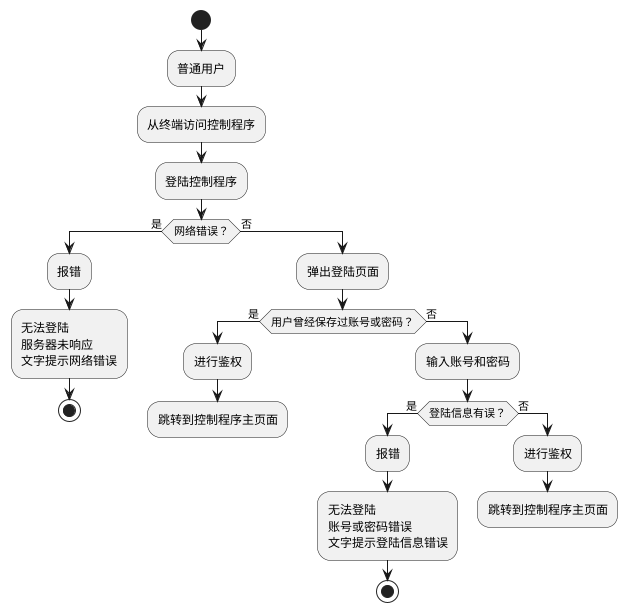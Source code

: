 @startuml
start
:普通用户;
:从终端访问控制程序;
:登陆控制程序;
if(网络错误？)then(是)
    :报错;
    :无法登陆
    服务器未响应
    文字提示网络错误;
    stop
else(否)
    :弹出登陆页面;
    if(用户曾经保存过账号或密码？)then(是)
        :进行鉴权;
        :跳转到控制程序主页面;
        detach
    else(否)
        :输入账号和密码;
        if(登陆信息有误？)then(是)
            :报错;
            :无法登陆
            账号或密码错误
            文字提示登陆信息错误;
            stop
        else(否)
        :进行鉴权;
        :跳转到控制程序主页面;
        detach
        endif
    endif
endif
@enduml